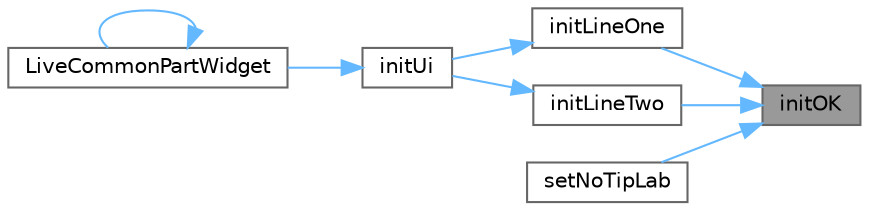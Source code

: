 digraph "initOK"
{
 // LATEX_PDF_SIZE
  bgcolor="transparent";
  edge [fontname=Helvetica,fontsize=10,labelfontname=Helvetica,labelfontsize=10];
  node [fontname=Helvetica,fontsize=10,shape=box,height=0.2,width=0.4];
  rankdir="RL";
  Node1 [id="Node000001",label="initOK",height=0.2,width=0.4,color="gray40", fillcolor="grey60", style="filled", fontcolor="black",tooltip="初始化完成信号"];
  Node1 -> Node2 [id="edge1_Node000001_Node000002",dir="back",color="steelblue1",style="solid",tooltip=" "];
  Node2 [id="Node000002",label="initLineOne",height=0.2,width=0.4,color="grey40", fillcolor="white", style="filled",URL="$class_live_common_part_widget.html#a8ebeb2cbc821faf67e8652b035024f32",tooltip="初始化第一行"];
  Node2 -> Node3 [id="edge2_Node000002_Node000003",dir="back",color="steelblue1",style="solid",tooltip=" "];
  Node3 [id="Node000003",label="initUi",height=0.2,width=0.4,color="grey40", fillcolor="white", style="filled",URL="$class_live_common_part_widget.html#ac76e5fd0461eb6c984286d02b0c7ce8a",tooltip="初始化界面"];
  Node3 -> Node4 [id="edge3_Node000003_Node000004",dir="back",color="steelblue1",style="solid",tooltip=" "];
  Node4 [id="Node000004",label="LiveCommonPartWidget",height=0.2,width=0.4,color="grey40", fillcolor="white", style="filled",URL="$class_live_common_part_widget.html#aad2052a1f58172bbda7371e1c4343bba",tooltip="构造函数，初始化直播通用部分控件"];
  Node4 -> Node4 [id="edge4_Node000004_Node000004",dir="back",color="steelblue1",style="solid",tooltip=" "];
  Node1 -> Node5 [id="edge5_Node000001_Node000005",dir="back",color="steelblue1",style="solid",tooltip=" "];
  Node5 [id="Node000005",label="initLineTwo",height=0.2,width=0.4,color="grey40", fillcolor="white", style="filled",URL="$class_live_common_part_widget.html#aebf8970689c7c2ae36c7f2b205c68fe5",tooltip="初始化第二行"];
  Node5 -> Node3 [id="edge6_Node000005_Node000003",dir="back",color="steelblue1",style="solid",tooltip=" "];
  Node1 -> Node6 [id="edge7_Node000001_Node000006",dir="back",color="steelblue1",style="solid",tooltip=" "];
  Node6 [id="Node000006",label="setNoTipLab",height=0.2,width=0.4,color="grey40", fillcolor="white", style="filled",URL="$class_live_common_part_widget.html#a03b7594c8abf42bbac3e8c83565ae4ed",tooltip="隐藏提示标签"];
}
